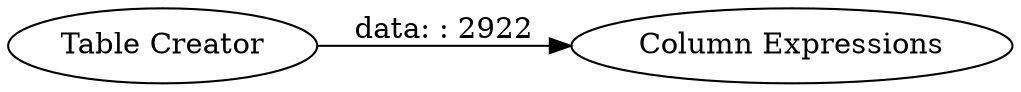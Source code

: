 digraph {
	"-5176899309690480601_1" [label="Table Creator"]
	"-5176899309690480601_2" [label="Column Expressions"]
	"-5176899309690480601_1" -> "-5176899309690480601_2" [label="data: : 2922"]
	rankdir=LR
}
